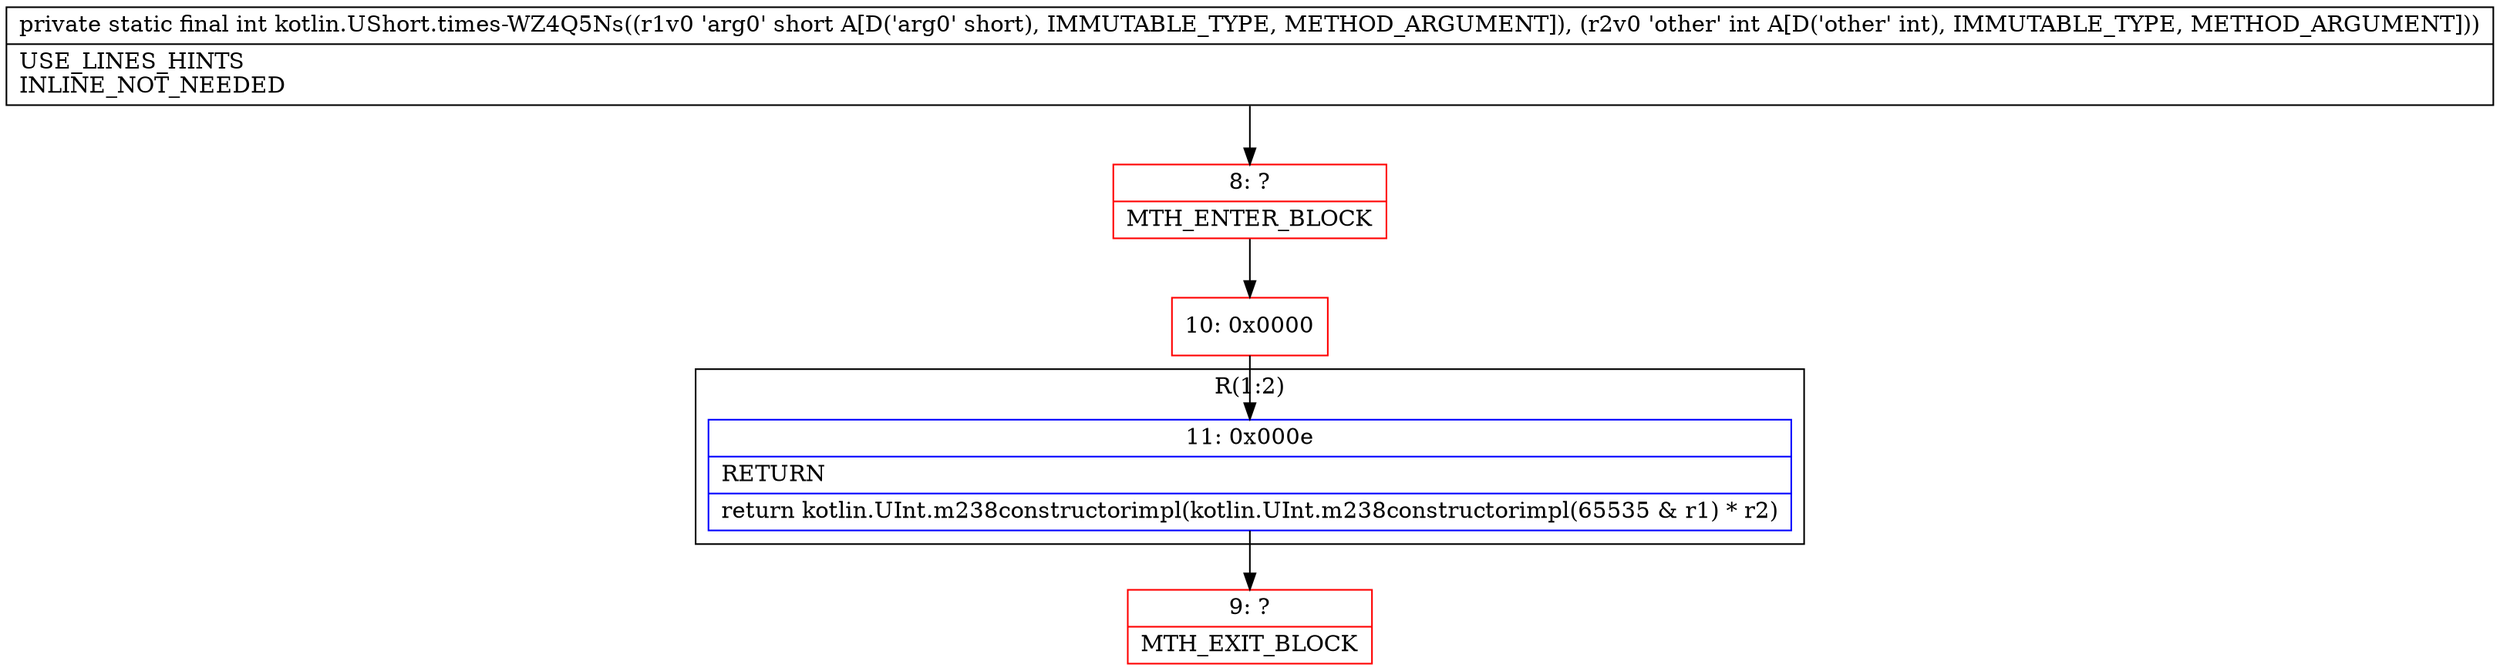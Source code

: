 digraph "CFG forkotlin.UShort.times\-WZ4Q5Ns(SI)I" {
subgraph cluster_Region_382982503 {
label = "R(1:2)";
node [shape=record,color=blue];
Node_11 [shape=record,label="{11\:\ 0x000e|RETURN\l|return kotlin.UInt.m238constructorimpl(kotlin.UInt.m238constructorimpl(65535 & r1) * r2)\l}"];
}
Node_8 [shape=record,color=red,label="{8\:\ ?|MTH_ENTER_BLOCK\l}"];
Node_10 [shape=record,color=red,label="{10\:\ 0x0000}"];
Node_9 [shape=record,color=red,label="{9\:\ ?|MTH_EXIT_BLOCK\l}"];
MethodNode[shape=record,label="{private static final int kotlin.UShort.times\-WZ4Q5Ns((r1v0 'arg0' short A[D('arg0' short), IMMUTABLE_TYPE, METHOD_ARGUMENT]), (r2v0 'other' int A[D('other' int), IMMUTABLE_TYPE, METHOD_ARGUMENT]))  | USE_LINES_HINTS\lINLINE_NOT_NEEDED\l}"];
MethodNode -> Node_8;Node_11 -> Node_9;
Node_8 -> Node_10;
Node_10 -> Node_11;
}

